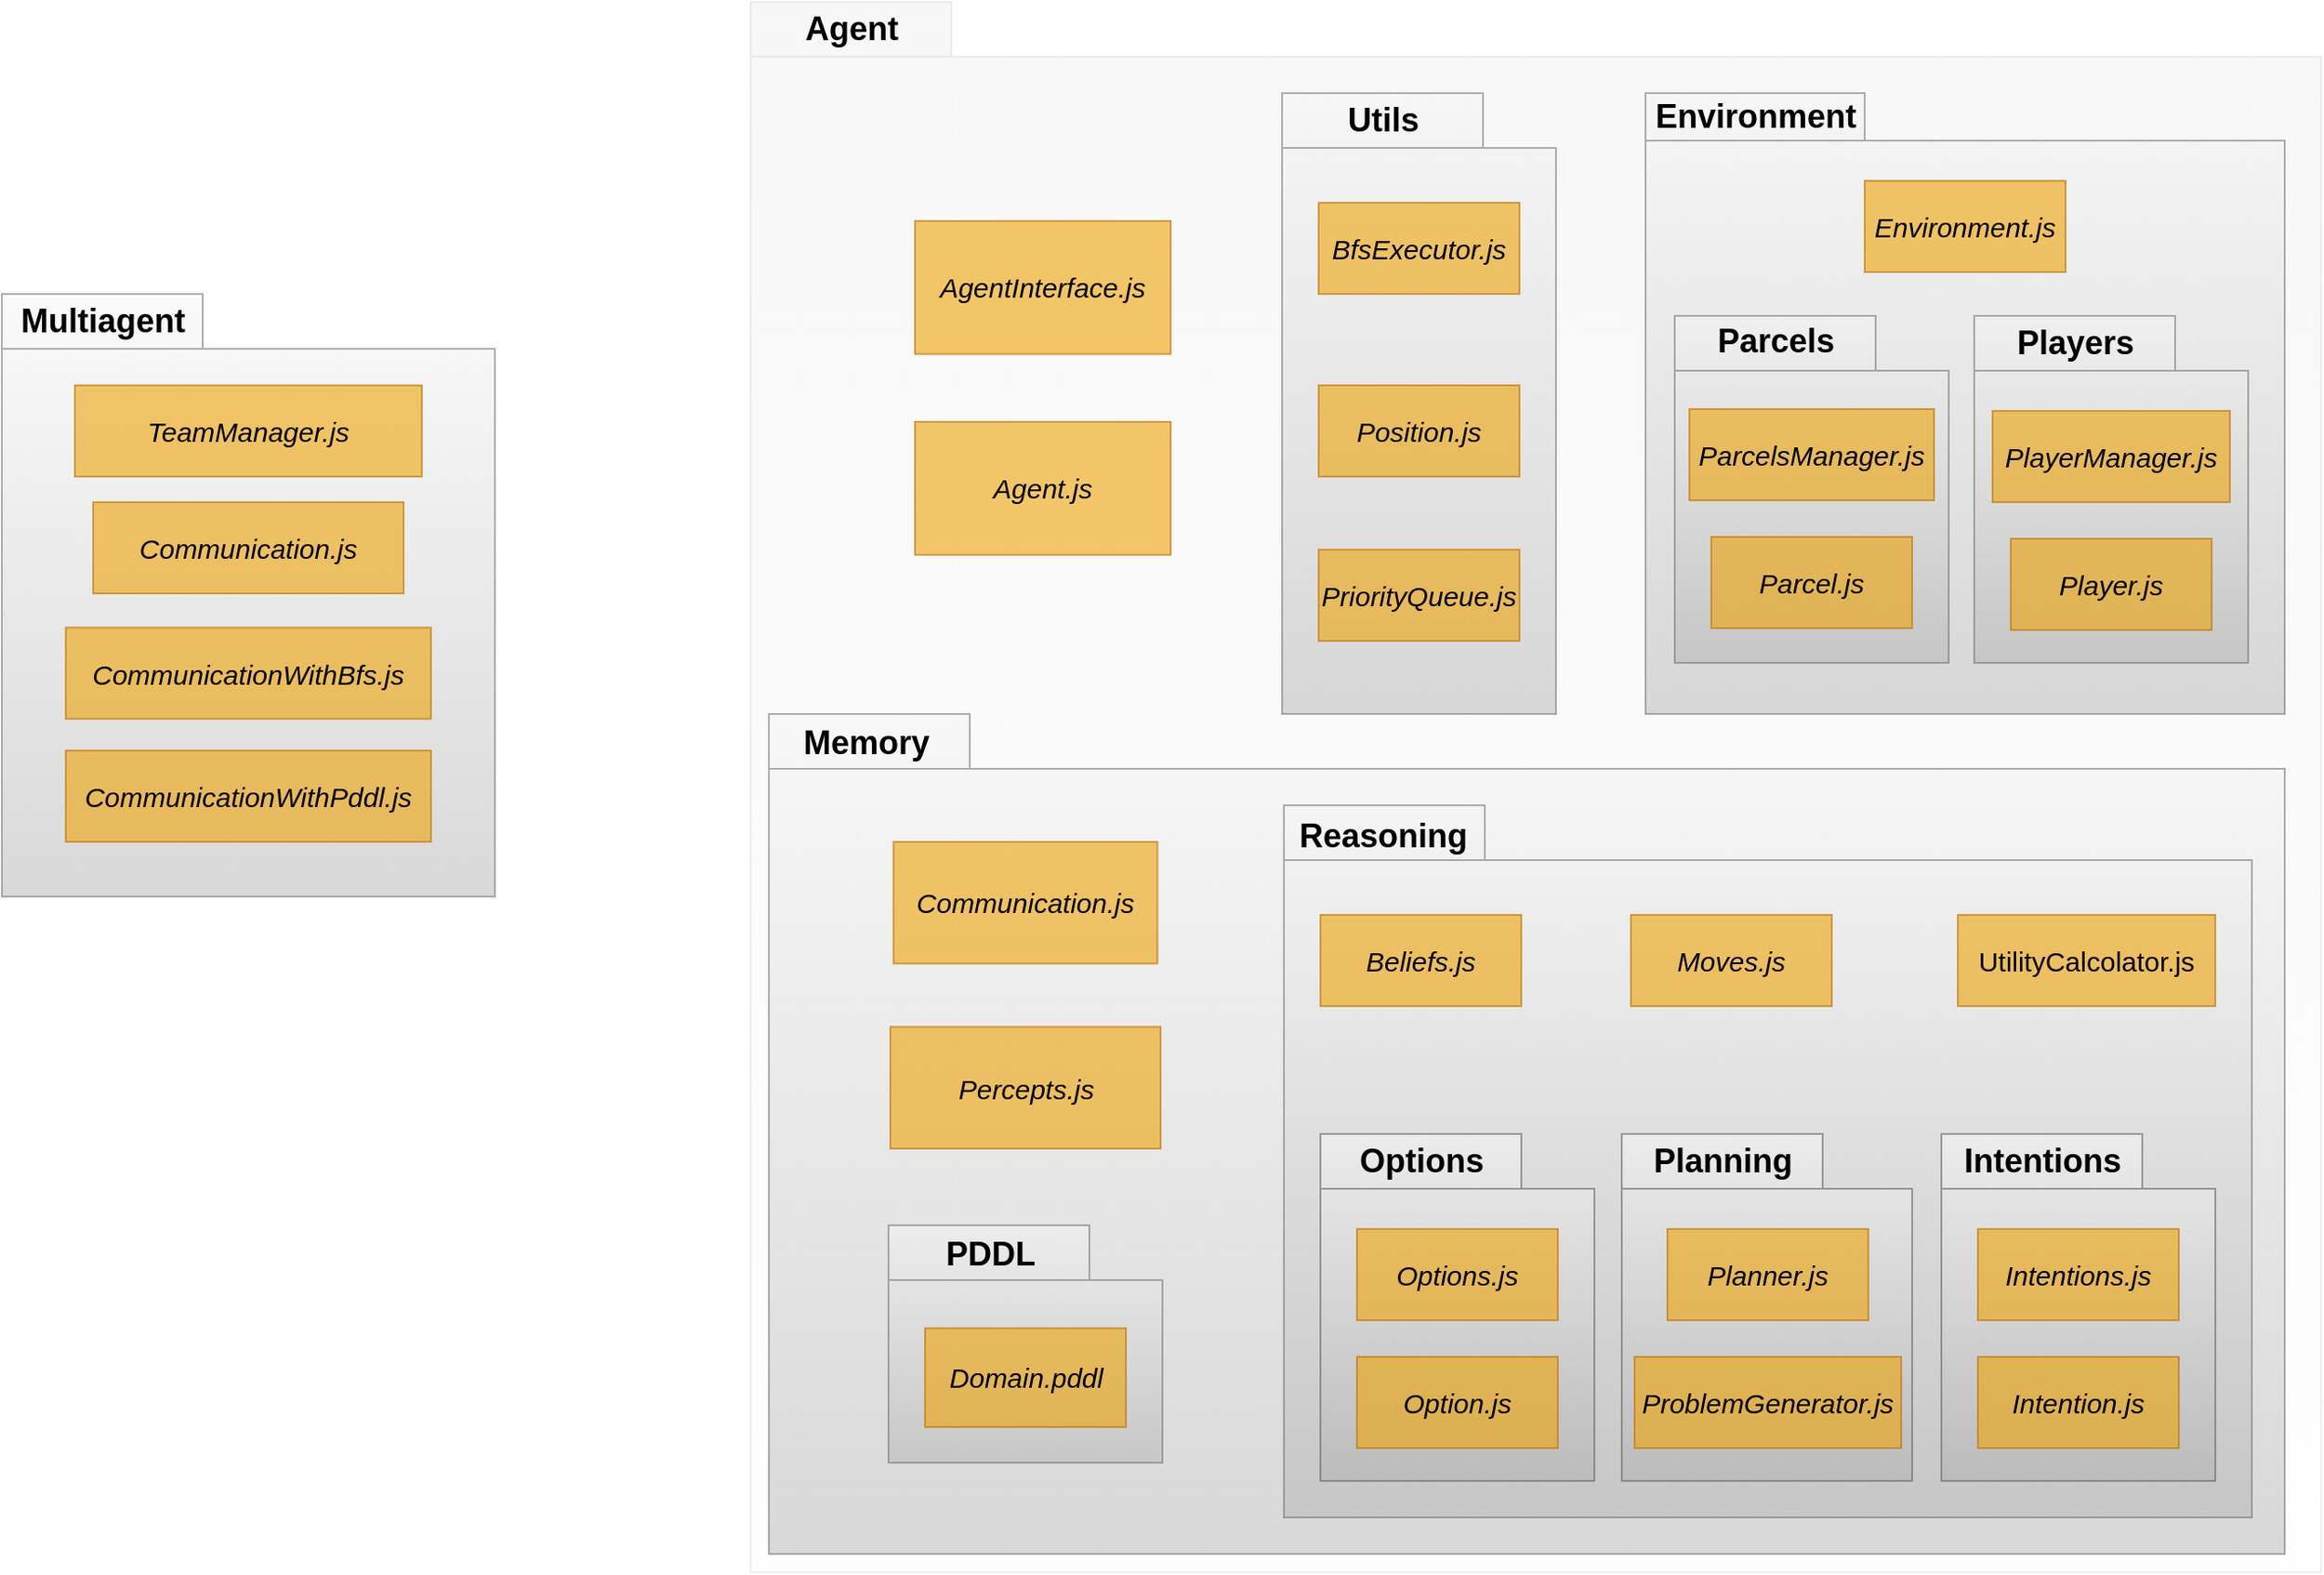<mxfile version="23.0.2" type="device">
  <diagram name="Page-1" id="9OJnGBtglAZtIrliN8yp">
    <mxGraphModel dx="3915" dy="836" grid="1" gridSize="10" guides="1" tooltips="1" connect="1" arrows="1" fold="1" page="1" pageScale="1" pageWidth="827" pageHeight="1169" math="0" shadow="0">
      <root>
        <mxCell id="0" />
        <mxCell id="1" parent="0" />
        <mxCell id="e_iyELN49HK_Dxw9cYSR-1" value="" style="shape=folder;fontStyle=1;spacingTop=10;tabWidth=110;tabHeight=30;tabPosition=left;html=1;whiteSpace=wrap;fillColor=#f5f5f5;strokeColor=#666666;gradientDirection=north;opacity=10;gradientColor=#b3b3b3;" parent="1" vertex="1">
          <mxGeometry x="-1850" y="1100" width="860" height="860" as="geometry" />
        </mxCell>
        <mxCell id="e_iyELN49HK_Dxw9cYSR-32" value="&lt;font style=&quot;font-size: 18px;&quot;&gt;Agent&lt;/font&gt;" style="text;align=center;fontStyle=1;verticalAlign=middle;spacingLeft=3;spacingRight=3;strokeColor=none;rotatable=0;points=[[0,0.5],[1,0.5]];portConstraint=eastwest;html=1;" parent="1" vertex="1">
          <mxGeometry x="-1850" y="1100" width="110" height="30" as="geometry" />
        </mxCell>
        <mxCell id="e_iyELN49HK_Dxw9cYSR-33" value="&lt;font style=&quot;font-size: 15px;&quot;&gt;&lt;i&gt;Agent.js&lt;/i&gt;&lt;/font&gt;" style="html=1;whiteSpace=wrap;fillColor=#f0a30a;strokeColor=#BD7000;opacity=60;fontColor=#000000;" parent="1" vertex="1">
          <mxGeometry x="-1760" y="1330" width="140" height="72.88" as="geometry" />
        </mxCell>
        <mxCell id="e_iyELN49HK_Dxw9cYSR-34" value="&lt;font style=&quot;font-size: 15px;&quot;&gt;&lt;i&gt;AgentInterface.js&lt;/i&gt;&lt;/font&gt;" style="html=1;whiteSpace=wrap;fillColor=#f0a30a;strokeColor=#BD7000;opacity=60;fontColor=#000000;" parent="1" vertex="1">
          <mxGeometry x="-1760" y="1220" width="140" height="72.88" as="geometry" />
        </mxCell>
        <mxCell id="e_iyELN49HK_Dxw9cYSR-36" value="" style="shape=folder;fontStyle=1;spacingTop=10;tabWidth=120;tabHeight=26;tabPosition=left;html=1;whiteSpace=wrap;fillColor=#f5f5f5;strokeColor=#666666;gradientColor=#b3b3b3;opacity=50;" parent="1" vertex="1">
          <mxGeometry x="-1360" y="1150" width="350" height="340" as="geometry" />
        </mxCell>
        <mxCell id="e_iyELN49HK_Dxw9cYSR-37" value="&lt;font style=&quot;font-size: 15px;&quot;&gt;&lt;i&gt;Environment.js&lt;/i&gt;&lt;/font&gt;" style="html=1;whiteSpace=wrap;fillColor=#f0a30a;strokeColor=#BD7000;opacity=60;fontColor=#000000;" parent="1" vertex="1">
          <mxGeometry x="-1240" y="1198" width="110" height="50" as="geometry" />
        </mxCell>
        <mxCell id="e_iyELN49HK_Dxw9cYSR-38" value="&lt;font style=&quot;font-size: 18px;&quot;&gt;Environment&lt;/font&gt;" style="text;align=center;fontStyle=1;verticalAlign=middle;spacingLeft=3;spacingRight=3;strokeColor=none;rotatable=0;points=[[0,0.5],[1,0.5]];portConstraint=eastwest;html=1;" parent="1" vertex="1">
          <mxGeometry x="-1371" y="1153" width="142" height="20" as="geometry" />
        </mxCell>
        <mxCell id="e_iyELN49HK_Dxw9cYSR-50" value="" style="shape=folder;fontStyle=1;spacingTop=10;tabWidth=110;tabHeight=30;tabPosition=left;html=1;whiteSpace=wrap;fillColor=#f5f5f5;strokeColor=#666666;gradientColor=#b3b3b3;opacity=50;" parent="1" vertex="1">
          <mxGeometry x="-1559" y="1150" width="150" height="340" as="geometry" />
        </mxCell>
        <mxCell id="e_iyELN49HK_Dxw9cYSR-51" value="&lt;font style=&quot;font-size: 18px;&quot;&gt;Utils&lt;/font&gt;" style="text;align=center;fontStyle=1;verticalAlign=middle;spacingLeft=3;spacingRight=3;strokeColor=none;rotatable=0;points=[[0,0.5],[1,0.5]];portConstraint=eastwest;html=1;" parent="1" vertex="1">
          <mxGeometry x="-1559" y="1152" width="110" height="26" as="geometry" />
        </mxCell>
        <mxCell id="e_iyELN49HK_Dxw9cYSR-52" value="&lt;font style=&quot;font-size: 15px;&quot;&gt;&lt;i&gt;Position.js&lt;/i&gt;&lt;/font&gt;" style="html=1;whiteSpace=wrap;fillColor=#f0a30a;strokeColor=#BD7000;opacity=60;fontColor=#000000;" parent="1" vertex="1">
          <mxGeometry x="-1539" y="1310" width="110" height="50" as="geometry" />
        </mxCell>
        <mxCell id="e_iyELN49HK_Dxw9cYSR-53" value="&lt;font style=&quot;font-size: 15px;&quot;&gt;&lt;i&gt;BfsExecutor.js&lt;/i&gt;&lt;/font&gt;" style="html=1;whiteSpace=wrap;fillColor=#f0a30a;strokeColor=#BD7000;opacity=60;fontColor=#000000;" parent="1" vertex="1">
          <mxGeometry x="-1539" y="1210" width="110" height="50" as="geometry" />
        </mxCell>
        <mxCell id="e_iyELN49HK_Dxw9cYSR-54" value="&lt;font style=&quot;font-size: 15px;&quot;&gt;&lt;i&gt;PriorityQueue.js&lt;/i&gt;&lt;/font&gt;" style="html=1;whiteSpace=wrap;fillColor=#f0a30a;strokeColor=#BD7000;opacity=60;fontColor=#000000;" parent="1" vertex="1">
          <mxGeometry x="-1539" y="1400" width="110" height="50" as="geometry" />
        </mxCell>
        <mxCell id="e_iyELN49HK_Dxw9cYSR-40" value="" style="shape=folder;fontStyle=1;spacingTop=10;tabWidth=110;tabHeight=30;tabPosition=left;html=1;whiteSpace=wrap;fillColor=#f5f5f5;strokeColor=#666666;gradientColor=#b3b3b3;opacity=50;" parent="1" vertex="1">
          <mxGeometry x="-1344" y="1272" width="150" height="190" as="geometry" />
        </mxCell>
        <mxCell id="e_iyELN49HK_Dxw9cYSR-41" value="&lt;font style=&quot;font-size: 15px;&quot;&gt;&lt;i&gt;Parcel.js&lt;/i&gt;&lt;/font&gt;" style="html=1;whiteSpace=wrap;fillColor=#f0a30a;strokeColor=#BD7000;opacity=60;fontColor=#000000;" parent="1" vertex="1">
          <mxGeometry x="-1324" y="1393" width="110" height="50" as="geometry" />
        </mxCell>
        <mxCell id="e_iyELN49HK_Dxw9cYSR-42" value="&lt;font style=&quot;font-size: 15px;&quot;&gt;&lt;i&gt;ParcelsManager.js&lt;/i&gt;&lt;/font&gt;" style="html=1;whiteSpace=wrap;fillColor=#f0a30a;strokeColor=#BD7000;opacity=60;fontColor=#000000;" parent="1" vertex="1">
          <mxGeometry x="-1336" y="1323" width="134" height="50" as="geometry" />
        </mxCell>
        <mxCell id="e_iyELN49HK_Dxw9cYSR-43" value="&lt;font style=&quot;font-size: 18px;&quot;&gt;Parcels&lt;/font&gt;" style="text;align=center;fontStyle=1;verticalAlign=middle;spacingLeft=3;spacingRight=3;strokeColor=none;rotatable=0;points=[[0,0.5],[1,0.5]];portConstraint=eastwest;html=1;" parent="1" vertex="1">
          <mxGeometry x="-1344" y="1273" width="110" height="26" as="geometry" />
        </mxCell>
        <mxCell id="e_iyELN49HK_Dxw9cYSR-45" value="" style="shape=folder;fontStyle=1;spacingTop=10;tabWidth=110;tabHeight=30;tabPosition=left;html=1;whiteSpace=wrap;fillColor=#f5f5f5;strokeColor=#666666;gradientColor=#b3b3b3;opacity=50;" parent="1" vertex="1">
          <mxGeometry x="-1180" y="1272" width="150" height="190" as="geometry" />
        </mxCell>
        <mxCell id="e_iyELN49HK_Dxw9cYSR-46" value="&lt;font style=&quot;font-size: 15px;&quot;&gt;&lt;i&gt;Player.js&lt;/i&gt;&lt;/font&gt;" style="html=1;whiteSpace=wrap;fillColor=#f0a30a;strokeColor=#BD7000;opacity=60;fontColor=#000000;" parent="1" vertex="1">
          <mxGeometry x="-1160" y="1394" width="110" height="50" as="geometry" />
        </mxCell>
        <mxCell id="e_iyELN49HK_Dxw9cYSR-47" value="&lt;font style=&quot;font-size: 15px;&quot;&gt;&lt;i&gt;PlayerManager.js&lt;/i&gt;&lt;/font&gt;" style="html=1;whiteSpace=wrap;fillColor=#f0a30a;strokeColor=#BD7000;opacity=60;fontColor=#000000;" parent="1" vertex="1">
          <mxGeometry x="-1170" y="1324" width="130" height="50" as="geometry" />
        </mxCell>
        <mxCell id="e_iyELN49HK_Dxw9cYSR-48" value="&lt;font style=&quot;font-size: 18px;&quot;&gt;Players&lt;/font&gt;" style="text;align=center;fontStyle=1;verticalAlign=middle;spacingLeft=3;spacingRight=3;strokeColor=none;rotatable=0;points=[[0,0.5],[1,0.5]];portConstraint=eastwest;html=1;" parent="1" vertex="1">
          <mxGeometry x="-1180" y="1274" width="110" height="26" as="geometry" />
        </mxCell>
        <mxCell id="e_iyELN49HK_Dxw9cYSR-3" value="" style="shape=folder;fontStyle=1;spacingTop=10;tabWidth=110;tabHeight=30;tabPosition=left;html=1;whiteSpace=wrap;fillColor=#f5f5f5;strokeColor=#666666;gradientColor=#b3b3b3;opacity=50;" parent="1" vertex="1">
          <mxGeometry x="-1840" y="1490" width="830" height="460" as="geometry" />
        </mxCell>
        <mxCell id="e_iyELN49HK_Dxw9cYSR-25" value="&lt;font style=&quot;font-size: 18px;&quot;&gt;Memory&lt;/font&gt;" style="text;align=center;fontStyle=1;verticalAlign=middle;spacingLeft=3;spacingRight=3;strokeColor=none;rotatable=0;points=[[0,0.5],[1,0.5]];portConstraint=eastwest;html=1;" parent="1" vertex="1">
          <mxGeometry x="-1842" y="1492.67" width="110" height="27.33" as="geometry" />
        </mxCell>
        <mxCell id="e_iyELN49HK_Dxw9cYSR-26" value="&lt;font style=&quot;font-size: 15px;&quot;&gt;&lt;i&gt;Communication.js&lt;/i&gt;&lt;/font&gt;" style="html=1;whiteSpace=wrap;fillColor=#f0a30a;strokeColor=#BD7000;opacity=60;fontColor=#000000;" parent="1" vertex="1">
          <mxGeometry x="-1771.75" y="1560" width="144.5" height="66.67" as="geometry" />
        </mxCell>
        <mxCell id="e_iyELN49HK_Dxw9cYSR-27" value="&lt;font style=&quot;font-size: 15px;&quot;&gt;&lt;i&gt;Percepts.js&lt;/i&gt;&lt;/font&gt;" style="html=1;whiteSpace=wrap;fillColor=#f0a30a;strokeColor=#BD7000;opacity=60;fontColor=#000000;" parent="1" vertex="1">
          <mxGeometry x="-1773.5" y="1661.33" width="148" height="66.67" as="geometry" />
        </mxCell>
        <mxCell id="e_iyELN49HK_Dxw9cYSR-5" value="" style="shape=folder;fontStyle=1;spacingTop=10;tabWidth=110;tabHeight=30;tabPosition=left;html=1;whiteSpace=wrap;fillColor=#f5f5f5;strokeColor=#666666;gradientColor=#b3b3b3;opacity=50;" parent="1" vertex="1">
          <mxGeometry x="-1558" y="1540" width="530" height="390" as="geometry" />
        </mxCell>
        <mxCell id="e_iyELN49HK_Dxw9cYSR-21" value="&lt;font style=&quot;font-size: 18px;&quot;&gt;Reasoning&lt;/font&gt;" style="text;align=center;fontStyle=1;verticalAlign=middle;spacingLeft=3;spacingRight=3;strokeColor=none;rotatable=0;points=[[0,0.5],[1,0.5]];portConstraint=eastwest;html=1;" parent="1" vertex="1">
          <mxGeometry x="-1559" y="1543.37" width="110" height="26.63" as="geometry" />
        </mxCell>
        <mxCell id="e_iyELN49HK_Dxw9cYSR-22" value="&lt;font style=&quot;font-size: 15px;&quot;&gt;&lt;i&gt;Beliefs.js&lt;/i&gt;&lt;/font&gt;" style="html=1;whiteSpace=wrap;fillColor=#f0a30a;strokeColor=#BD7000;opacity=60;fontColor=#000000;" parent="1" vertex="1">
          <mxGeometry x="-1538" y="1600" width="110" height="50" as="geometry" />
        </mxCell>
        <mxCell id="e_iyELN49HK_Dxw9cYSR-23" value="&lt;font style=&quot;font-size: 15px;&quot;&gt;&lt;i&gt;Moves.js&lt;/i&gt;&lt;/font&gt;" style="html=1;whiteSpace=wrap;fillColor=#f0a30a;strokeColor=#BD7000;opacity=60;fontColor=#000000;" parent="1" vertex="1">
          <mxGeometry x="-1368" y="1600" width="110" height="50" as="geometry" />
        </mxCell>
        <mxCell id="e_iyELN49HK_Dxw9cYSR-24" value="&lt;font style=&quot;font-size: 15px;&quot;&gt;UtilityCalcolator.js&lt;/font&gt;" style="html=1;whiteSpace=wrap;fillColor=#f0a30a;strokeColor=#BD7000;opacity=60;fontColor=#000000;" parent="1" vertex="1">
          <mxGeometry x="-1189" y="1600" width="141" height="50" as="geometry" />
        </mxCell>
        <mxCell id="e_iyELN49HK_Dxw9cYSR-7" value="" style="shape=folder;fontStyle=1;spacingTop=10;tabWidth=110;tabHeight=30;tabPosition=left;html=1;whiteSpace=wrap;strokeColor=#666666;fillColor=#f5f5f5;gradientColor=#b3b3b3;opacity=60;" parent="1" vertex="1">
          <mxGeometry x="-1373" y="1720" width="159" height="190" as="geometry" />
        </mxCell>
        <mxCell id="e_iyELN49HK_Dxw9cYSR-8" value="&lt;font style=&quot;font-size: 15px;&quot;&gt;&lt;i&gt;ProblemGenerator.js&lt;/i&gt;&lt;/font&gt;" style="html=1;whiteSpace=wrap;fillColor=#f0a30a;strokeColor=#BD7000;opacity=60;fontColor=#000000;" parent="1" vertex="1">
          <mxGeometry x="-1366" y="1842" width="146" height="50" as="geometry" />
        </mxCell>
        <mxCell id="e_iyELN49HK_Dxw9cYSR-9" value="&lt;font style=&quot;font-size: 15px;&quot;&gt;&lt;i&gt;Planner.js&lt;/i&gt;&lt;/font&gt;" style="html=1;whiteSpace=wrap;fillColor=#f0a30a;strokeColor=#BD7000;opacity=60;fontColor=#000000;" parent="1" vertex="1">
          <mxGeometry x="-1348" y="1772" width="110" height="50" as="geometry" />
        </mxCell>
        <mxCell id="e_iyELN49HK_Dxw9cYSR-10" value="&lt;font style=&quot;font-size: 18px;&quot;&gt;Planning&lt;/font&gt;" style="text;align=center;fontStyle=1;verticalAlign=middle;spacingLeft=3;spacingRight=3;strokeColor=none;rotatable=0;points=[[0,0.5],[1,0.5]];portConstraint=eastwest;html=1;" parent="1" vertex="1">
          <mxGeometry x="-1373" y="1722" width="110" height="26" as="geometry" />
        </mxCell>
        <mxCell id="e_iyELN49HK_Dxw9cYSR-17" value="" style="shape=folder;fontStyle=1;spacingTop=10;tabWidth=110;tabHeight=30;tabPosition=left;html=1;whiteSpace=wrap;strokeColor=#666666;fillColor=#f5f5f5;gradientColor=#b3b3b3;opacity=60;" parent="1" vertex="1">
          <mxGeometry x="-1538" y="1720" width="150" height="190" as="geometry" />
        </mxCell>
        <mxCell id="e_iyELN49HK_Dxw9cYSR-18" value="&lt;font style=&quot;font-size: 15px;&quot;&gt;&lt;i&gt;Option.js&lt;/i&gt;&lt;/font&gt;" style="html=1;whiteSpace=wrap;fillColor=#f0a30a;strokeColor=#BD7000;opacity=60;fontColor=#000000;" parent="1" vertex="1">
          <mxGeometry x="-1518" y="1842" width="110" height="50" as="geometry" />
        </mxCell>
        <mxCell id="e_iyELN49HK_Dxw9cYSR-19" value="&lt;font style=&quot;font-size: 15px;&quot;&gt;&lt;i&gt;Options.js&lt;/i&gt;&lt;/font&gt;" style="html=1;whiteSpace=wrap;fillColor=#f0a30a;strokeColor=#BD7000;opacity=60;fontColor=#000000;" parent="1" vertex="1">
          <mxGeometry x="-1518" y="1772" width="110" height="50" as="geometry" />
        </mxCell>
        <mxCell id="e_iyELN49HK_Dxw9cYSR-20" value="&lt;font style=&quot;font-size: 18px;&quot;&gt;Options&lt;/font&gt;" style="text;align=center;fontStyle=1;verticalAlign=middle;spacingLeft=3;spacingRight=3;strokeColor=none;rotatable=0;points=[[0,0.5],[1,0.5]];portConstraint=eastwest;html=1;" parent="1" vertex="1">
          <mxGeometry x="-1538" y="1722" width="110" height="26" as="geometry" />
        </mxCell>
        <mxCell id="e_iyELN49HK_Dxw9cYSR-12" value="" style="shape=folder;fontStyle=1;spacingTop=10;tabWidth=110;tabHeight=30;tabPosition=left;html=1;whiteSpace=wrap;strokeColor=#666666;fillColor=#f5f5f5;gradientColor=#b3b3b3;opacity=60;" parent="1" vertex="1">
          <mxGeometry x="-1198" y="1720" width="150" height="190" as="geometry" />
        </mxCell>
        <mxCell id="e_iyELN49HK_Dxw9cYSR-13" value="&lt;font style=&quot;font-size: 15px;&quot;&gt;&lt;i&gt;Intention.js&lt;/i&gt;&lt;/font&gt;" style="html=1;whiteSpace=wrap;fillColor=#f0a30a;strokeColor=#BD7000;opacity=60;fontColor=#000000;" parent="1" vertex="1">
          <mxGeometry x="-1178" y="1842" width="110" height="50" as="geometry" />
        </mxCell>
        <mxCell id="e_iyELN49HK_Dxw9cYSR-14" value="&lt;font style=&quot;font-size: 15px;&quot;&gt;&lt;i&gt;Intentions.js&lt;/i&gt;&lt;/font&gt;" style="html=1;whiteSpace=wrap;fillColor=#f0a30a;strokeColor=#BD7000;opacity=60;fontColor=#000000;" parent="1" vertex="1">
          <mxGeometry x="-1178" y="1772" width="110" height="50" as="geometry" />
        </mxCell>
        <mxCell id="e_iyELN49HK_Dxw9cYSR-15" value="&lt;font style=&quot;font-size: 18px;&quot;&gt;Intentions&lt;/font&gt;" style="text;align=center;fontStyle=1;verticalAlign=middle;spacingLeft=3;spacingRight=3;strokeColor=none;rotatable=0;points=[[0,0.5],[1,0.5]];portConstraint=eastwest;html=1;" parent="1" vertex="1">
          <mxGeometry x="-1198" y="1722" width="110" height="26" as="geometry" />
        </mxCell>
        <mxCell id="e_iyELN49HK_Dxw9cYSR-29" value="" style="shape=folder;fontStyle=1;spacingTop=10;tabWidth=110;tabHeight=30;tabPosition=left;html=1;whiteSpace=wrap;fillColor=#f5f5f5;strokeColor=#666666;gradientColor=#b3b3b3;opacity=50;" parent="1" vertex="1">
          <mxGeometry x="-1774.5" y="1770" width="150" height="130" as="geometry" />
        </mxCell>
        <mxCell id="e_iyELN49HK_Dxw9cYSR-30" value="&lt;font style=&quot;font-size: 15px;&quot;&gt;&lt;i&gt;Domain.pddl&lt;/i&gt;&lt;/font&gt;" style="html=1;whiteSpace=wrap;fillColor=#f0a30a;strokeColor=#BD7000;opacity=60;fontColor=#000000;" parent="1" vertex="1">
          <mxGeometry x="-1754.5" y="1826.333" width="110" height="54.167" as="geometry" />
        </mxCell>
        <mxCell id="e_iyELN49HK_Dxw9cYSR-31" value="&lt;font style=&quot;font-size: 18px;&quot;&gt;PDDL&lt;/font&gt;" style="text;align=center;fontStyle=1;verticalAlign=middle;spacingLeft=3;spacingRight=3;strokeColor=none;rotatable=0;points=[[0,0.5],[1,0.5]];portConstraint=eastwest;html=1;" parent="1" vertex="1">
          <mxGeometry x="-1774.5" y="1772.167" width="110" height="28.167" as="geometry" />
        </mxCell>
        <mxCell id="DYqYXh8UroBWhtCeghqz-8" value="" style="shape=folder;fontStyle=1;spacingTop=10;tabWidth=110;tabHeight=30;tabPosition=left;html=1;whiteSpace=wrap;fillColor=#f5f5f5;strokeColor=#666666;gradientColor=#b3b3b3;opacity=50;" vertex="1" parent="1">
          <mxGeometry x="-2260" y="1260" width="270" height="330" as="geometry" />
        </mxCell>
        <mxCell id="DYqYXh8UroBWhtCeghqz-9" value="&lt;font style=&quot;font-size: 18px;&quot;&gt;Multiagent&lt;/font&gt;" style="text;align=center;fontStyle=1;verticalAlign=middle;spacingLeft=3;spacingRight=3;strokeColor=none;rotatable=0;points=[[0,0.5],[1,0.5]];portConstraint=eastwest;html=1;" vertex="1" parent="1">
          <mxGeometry x="-2260" y="1262" width="110" height="26" as="geometry" />
        </mxCell>
        <mxCell id="DYqYXh8UroBWhtCeghqz-10" value="&lt;font style=&quot;font-size: 15px;&quot;&gt;&lt;i&gt;Communication.js&lt;/i&gt;&lt;/font&gt;" style="html=1;whiteSpace=wrap;fillColor=#f0a30a;strokeColor=#BD7000;opacity=60;fontColor=#000000;" vertex="1" parent="1">
          <mxGeometry x="-2210" y="1374" width="170" height="50" as="geometry" />
        </mxCell>
        <mxCell id="DYqYXh8UroBWhtCeghqz-11" value="&lt;span style=&quot;font-size: 15px;&quot;&gt;&lt;i&gt;TeamManager.js&lt;/i&gt;&lt;/span&gt;" style="html=1;whiteSpace=wrap;fillColor=#f0a30a;strokeColor=#BD7000;opacity=60;fontColor=#000000;" vertex="1" parent="1">
          <mxGeometry x="-2220" y="1310" width="190" height="50" as="geometry" />
        </mxCell>
        <mxCell id="DYqYXh8UroBWhtCeghqz-12" value="&lt;font style=&quot;font-size: 15px;&quot;&gt;&lt;i&gt;CommunicationWithBfs.js&lt;/i&gt;&lt;/font&gt;" style="html=1;whiteSpace=wrap;fillColor=#f0a30a;strokeColor=#BD7000;opacity=60;fontColor=#000000;" vertex="1" parent="1">
          <mxGeometry x="-2225" y="1442.67" width="200" height="50" as="geometry" />
        </mxCell>
        <mxCell id="DYqYXh8UroBWhtCeghqz-13" value="&lt;font style=&quot;font-size: 15px;&quot;&gt;&lt;i&gt;CommunicationWithPddl.js&lt;/i&gt;&lt;/font&gt;" style="html=1;whiteSpace=wrap;fillColor=#f0a30a;strokeColor=#BD7000;opacity=60;fontColor=#000000;" vertex="1" parent="1">
          <mxGeometry x="-2225" y="1510" width="200" height="50" as="geometry" />
        </mxCell>
      </root>
    </mxGraphModel>
  </diagram>
</mxfile>
